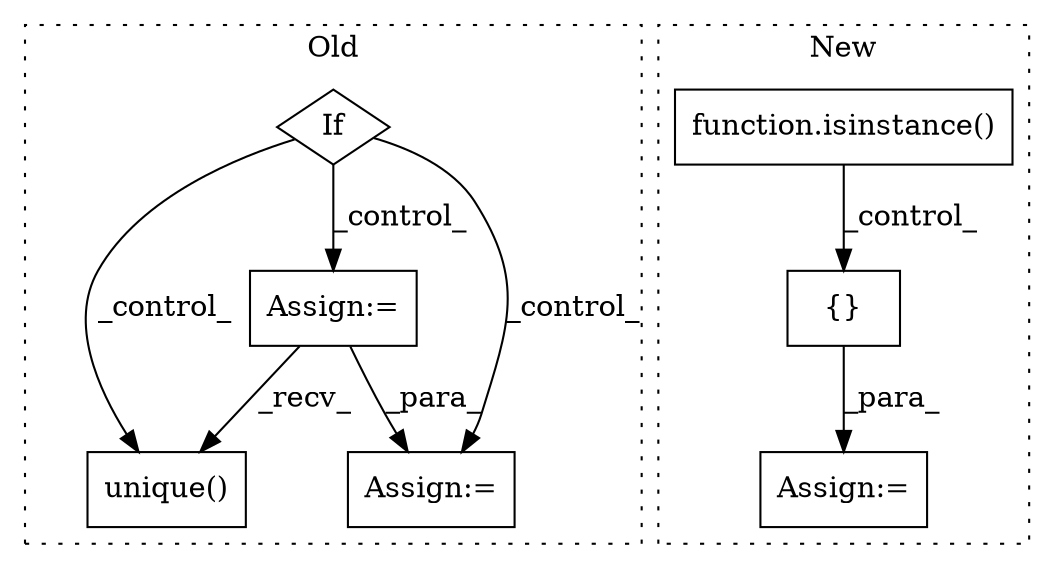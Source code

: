 digraph G {
subgraph cluster0 {
1 [label="unique()" a="75" s="3810" l="29" shape="box"];
3 [label="Assign:=" a="68" s="3467" l="3" shape="box"];
4 [label="Assign:=" a="68" s="3510" l="3" shape="box"];
5 [label="If" a="96" s="3401" l="3" shape="diamond"];
label = "Old";
style="dotted";
}
subgraph cluster1 {
2 [label="function.isinstance()" a="75" s="4127,4155" l="11,1" shape="box"];
6 [label="{}" a="59" s="4162,4174" l="1,0" shape="box"];
7 [label="Assign:=" a="68" s="4206" l="3" shape="box"];
label = "New";
style="dotted";
}
2 -> 6 [label="_control_"];
3 -> 1 [label="_recv_"];
3 -> 4 [label="_para_"];
5 -> 3 [label="_control_"];
5 -> 4 [label="_control_"];
5 -> 1 [label="_control_"];
6 -> 7 [label="_para_"];
}